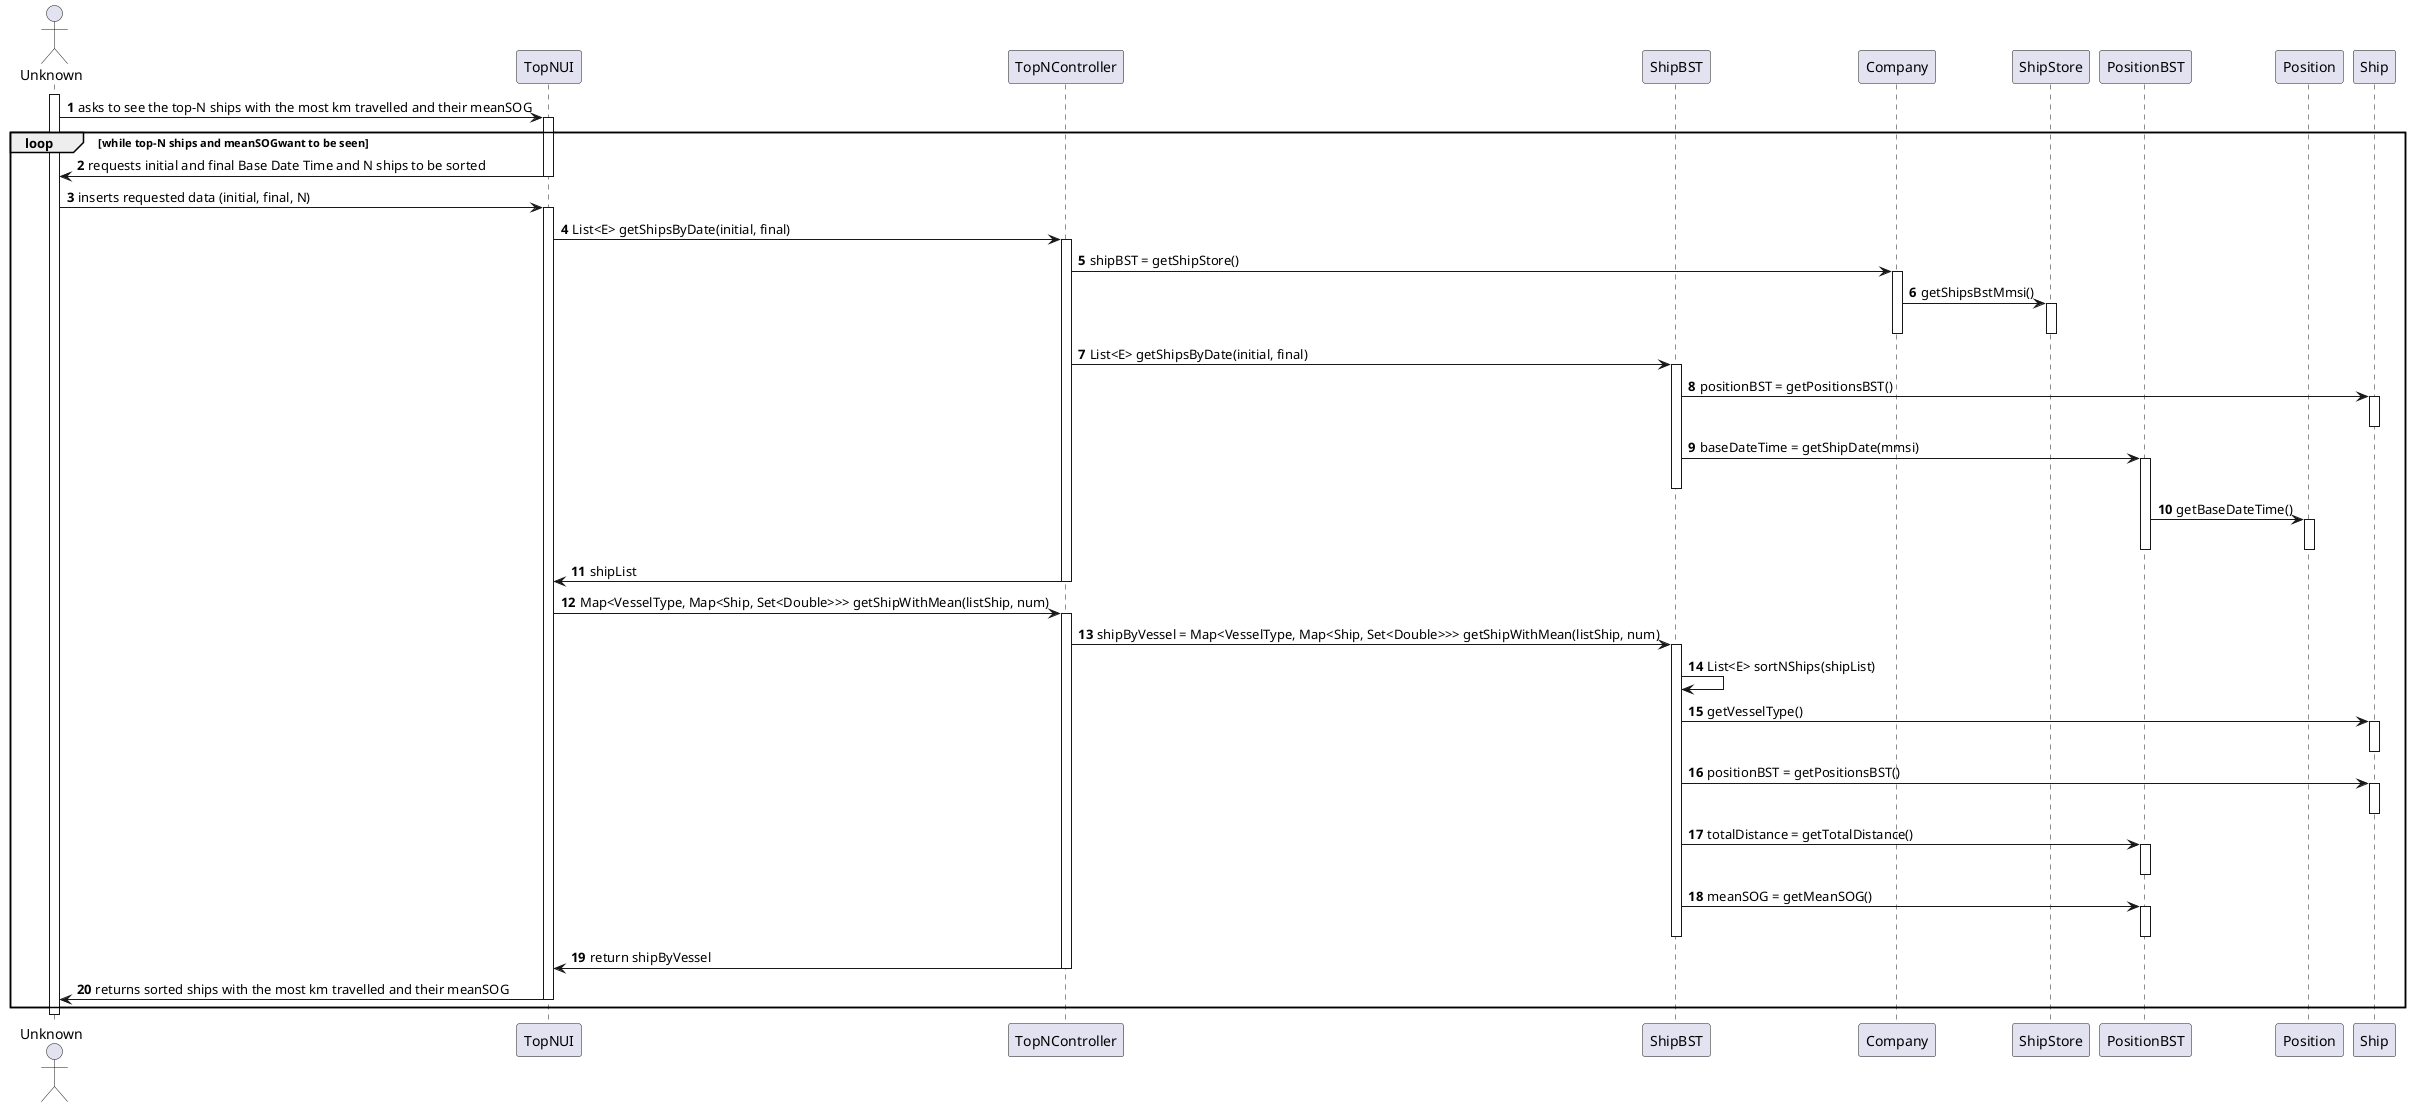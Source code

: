 @startuml
autonumber
'hide footbox
actor "Unknown" as ADM

participant "TopNUI" as UI
participant "TopNController" as CTRL
participant "ShipBST" as STORE
participant "Company" as COMP
participant "ShipStore" as SHSTR
participant "PositionBST" as BST
participant "Position" as POS
participant "Ship" as SHIP


activate ADM
ADM -> UI : asks to see the top-N ships with the most km travelled and their meanSOG
activate UI
loop while top-N ships and meanSOGwant to be seen
UI -> ADM : requests initial and final Base Date Time and N ships to be sorted
deactivate UI

ADM -> UI : inserts requested data (initial, final, N)
activate UI
UI -> CTRL : List<E> getShipsByDate(initial, final)
activate CTRL
CTRL -> COMP : shipBST = getShipStore()
        activate COMP
        COMP -> SHSTR : getShipsBstMmsi()
        activate SHSTR
        deactivate SHSTR
        deactivate COMP
CTRL -> STORE : List<E> getShipsByDate(initial, final)
activate STORE
STORE -> SHIP : positionBST = getPositionsBST()

activate SHIP
deactivate SHIP
STORE -> BST : baseDateTime = getShipDate(mmsi)
activate BST
deactivate STORE
BST -> POS : getBaseDateTime()
activate POS
deactivate BST
deactivate POS

CTRL -> UI : shipList
deactivate CTRL

UI -> CTRL : Map<VesselType, Map<Ship, Set<Double>>> getShipWithMean(listShip, num)
activate CTRL
CTRL -> STORE : shipByVessel = Map<VesselType, Map<Ship, Set<Double>>> getShipWithMean(listShip, num)
activate STORE
STORE -> STORE : List<E> sortNShips(shipList)
STORE -> SHIP : getVesselType()
activate SHIP
deactivate SHIP

STORE -> SHIP : positionBST = getPositionsBST()
activate SHIP
deactivate SHIP

STORE -> BST : totalDistance = getTotalDistance()
activate BST
deactivate BST

STORE -> BST : meanSOG = getMeanSOG()
activate BST
deactivate BST
deactivate STORE
CTRL -> UI : return shipByVessel
deactivate CTRL
UI -> ADM : returns sorted ships with the most km travelled and their meanSOG
deactivate UI
end
deactivate ADM

@enduml